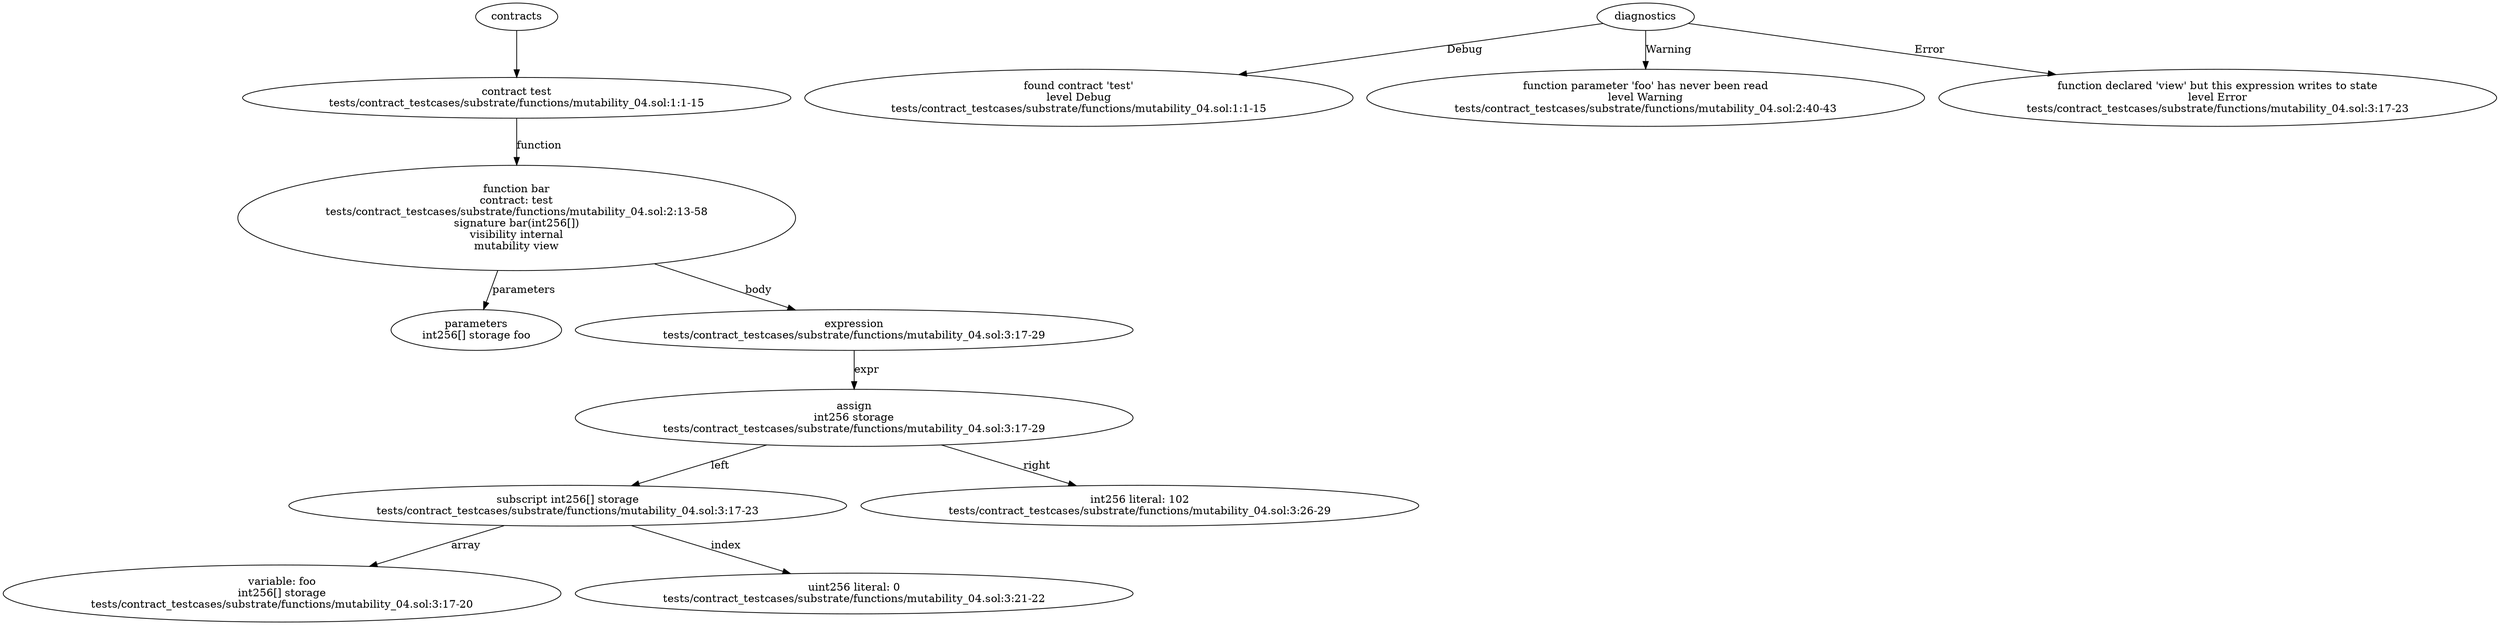 strict digraph "tests/contract_testcases/substrate/functions/mutability_04.sol" {
	contract [label="contract test\ntests/contract_testcases/substrate/functions/mutability_04.sol:1:1-15"]
	bar [label="function bar\ncontract: test\ntests/contract_testcases/substrate/functions/mutability_04.sol:2:13-58\nsignature bar(int256[])\nvisibility internal\nmutability view"]
	parameters [label="parameters\nint256[] storage foo"]
	expr [label="expression\ntests/contract_testcases/substrate/functions/mutability_04.sol:3:17-29"]
	assign [label="assign\nint256 storage\ntests/contract_testcases/substrate/functions/mutability_04.sol:3:17-29"]
	subscript [label="subscript int256[] storage\ntests/contract_testcases/substrate/functions/mutability_04.sol:3:17-23"]
	variable [label="variable: foo\nint256[] storage\ntests/contract_testcases/substrate/functions/mutability_04.sol:3:17-20"]
	number_literal [label="uint256 literal: 0\ntests/contract_testcases/substrate/functions/mutability_04.sol:3:21-22"]
	number_literal_9 [label="int256 literal: 102\ntests/contract_testcases/substrate/functions/mutability_04.sol:3:26-29"]
	diagnostic [label="found contract 'test'\nlevel Debug\ntests/contract_testcases/substrate/functions/mutability_04.sol:1:1-15"]
	diagnostic_12 [label="function parameter 'foo' has never been read\nlevel Warning\ntests/contract_testcases/substrate/functions/mutability_04.sol:2:40-43"]
	diagnostic_13 [label="function declared 'view' but this expression writes to state\nlevel Error\ntests/contract_testcases/substrate/functions/mutability_04.sol:3:17-23"]
	contracts -> contract
	contract -> bar [label="function"]
	bar -> parameters [label="parameters"]
	bar -> expr [label="body"]
	expr -> assign [label="expr"]
	assign -> subscript [label="left"]
	subscript -> variable [label="array"]
	subscript -> number_literal [label="index"]
	assign -> number_literal_9 [label="right"]
	diagnostics -> diagnostic [label="Debug"]
	diagnostics -> diagnostic_12 [label="Warning"]
	diagnostics -> diagnostic_13 [label="Error"]
}
